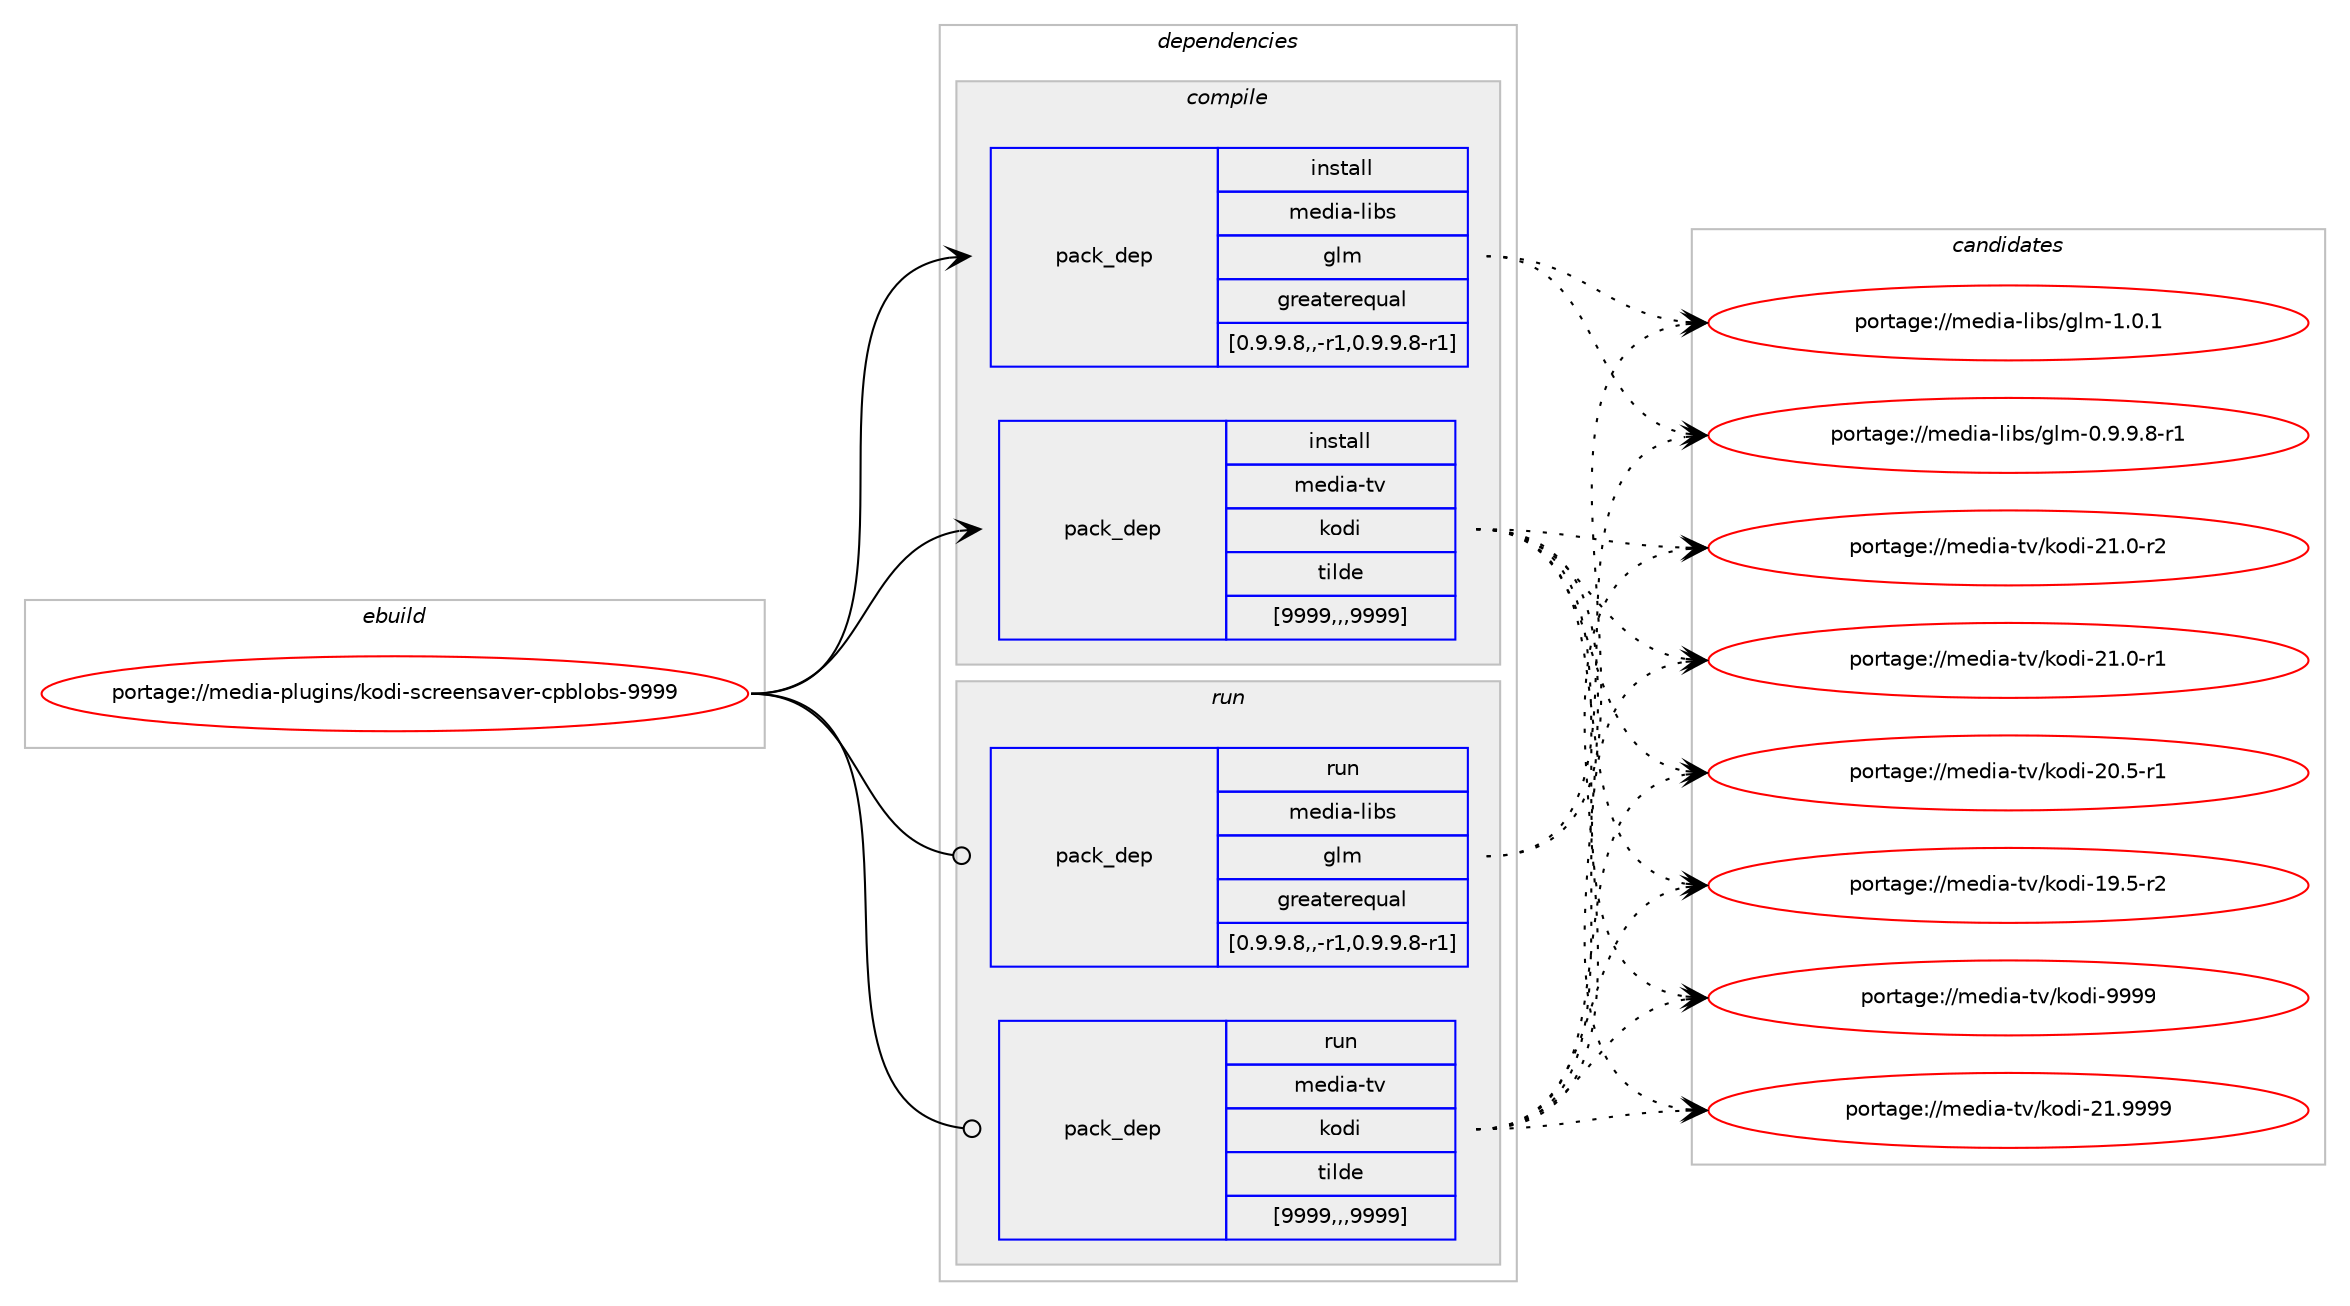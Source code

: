 digraph prolog {

# *************
# Graph options
# *************

newrank=true;
concentrate=true;
compound=true;
graph [rankdir=LR,fontname=Helvetica,fontsize=10,ranksep=1.5];#, ranksep=2.5, nodesep=0.2];
edge  [arrowhead=vee];
node  [fontname=Helvetica,fontsize=10];

# **********
# The ebuild
# **********

subgraph cluster_leftcol {
color=gray;
label=<<i>ebuild</i>>;
id [label="portage://media-plugins/kodi-screensaver-cpblobs-9999", color=red, width=4, href="../media-plugins/kodi-screensaver-cpblobs-9999.svg"];
}

# ****************
# The dependencies
# ****************

subgraph cluster_midcol {
color=gray;
label=<<i>dependencies</i>>;
subgraph cluster_compile {
fillcolor="#eeeeee";
style=filled;
label=<<i>compile</i>>;
subgraph pack227942 {
dependency308690 [label=<<TABLE BORDER="0" CELLBORDER="1" CELLSPACING="0" CELLPADDING="4" WIDTH="220"><TR><TD ROWSPAN="6" CELLPADDING="30">pack_dep</TD></TR><TR><TD WIDTH="110">install</TD></TR><TR><TD>media-libs</TD></TR><TR><TD>glm</TD></TR><TR><TD>greaterequal</TD></TR><TR><TD>[0.9.9.8,,-r1,0.9.9.8-r1]</TD></TR></TABLE>>, shape=none, color=blue];
}
id:e -> dependency308690:w [weight=20,style="solid",arrowhead="vee"];
subgraph pack227943 {
dependency308691 [label=<<TABLE BORDER="0" CELLBORDER="1" CELLSPACING="0" CELLPADDING="4" WIDTH="220"><TR><TD ROWSPAN="6" CELLPADDING="30">pack_dep</TD></TR><TR><TD WIDTH="110">install</TD></TR><TR><TD>media-tv</TD></TR><TR><TD>kodi</TD></TR><TR><TD>tilde</TD></TR><TR><TD>[9999,,,9999]</TD></TR></TABLE>>, shape=none, color=blue];
}
id:e -> dependency308691:w [weight=20,style="solid",arrowhead="vee"];
}
subgraph cluster_compileandrun {
fillcolor="#eeeeee";
style=filled;
label=<<i>compile and run</i>>;
}
subgraph cluster_run {
fillcolor="#eeeeee";
style=filled;
label=<<i>run</i>>;
subgraph pack227944 {
dependency308692 [label=<<TABLE BORDER="0" CELLBORDER="1" CELLSPACING="0" CELLPADDING="4" WIDTH="220"><TR><TD ROWSPAN="6" CELLPADDING="30">pack_dep</TD></TR><TR><TD WIDTH="110">run</TD></TR><TR><TD>media-libs</TD></TR><TR><TD>glm</TD></TR><TR><TD>greaterequal</TD></TR><TR><TD>[0.9.9.8,,-r1,0.9.9.8-r1]</TD></TR></TABLE>>, shape=none, color=blue];
}
id:e -> dependency308692:w [weight=20,style="solid",arrowhead="odot"];
subgraph pack227945 {
dependency308693 [label=<<TABLE BORDER="0" CELLBORDER="1" CELLSPACING="0" CELLPADDING="4" WIDTH="220"><TR><TD ROWSPAN="6" CELLPADDING="30">pack_dep</TD></TR><TR><TD WIDTH="110">run</TD></TR><TR><TD>media-tv</TD></TR><TR><TD>kodi</TD></TR><TR><TD>tilde</TD></TR><TR><TD>[9999,,,9999]</TD></TR></TABLE>>, shape=none, color=blue];
}
id:e -> dependency308693:w [weight=20,style="solid",arrowhead="odot"];
}
}

# **************
# The candidates
# **************

subgraph cluster_choices {
rank=same;
color=gray;
label=<<i>candidates</i>>;

subgraph choice227942 {
color=black;
nodesep=1;
choice10910110010597451081059811547103108109454946484649 [label="portage://media-libs/glm-1.0.1", color=red, width=4,href="../media-libs/glm-1.0.1.svg"];
choice1091011001059745108105981154710310810945484657465746564511449 [label="portage://media-libs/glm-0.9.9.8-r1", color=red, width=4,href="../media-libs/glm-0.9.9.8-r1.svg"];
dependency308690:e -> choice10910110010597451081059811547103108109454946484649:w [style=dotted,weight="100"];
dependency308690:e -> choice1091011001059745108105981154710310810945484657465746564511449:w [style=dotted,weight="100"];
}
subgraph choice227943 {
color=black;
nodesep=1;
choice1091011001059745116118471071111001054557575757 [label="portage://media-tv/kodi-9999", color=red, width=4,href="../media-tv/kodi-9999.svg"];
choice1091011001059745116118471071111001054550494657575757 [label="portage://media-tv/kodi-21.9999", color=red, width=4,href="../media-tv/kodi-21.9999.svg"];
choice10910110010597451161184710711110010545504946484511450 [label="portage://media-tv/kodi-21.0-r2", color=red, width=4,href="../media-tv/kodi-21.0-r2.svg"];
choice10910110010597451161184710711110010545504946484511449 [label="portage://media-tv/kodi-21.0-r1", color=red, width=4,href="../media-tv/kodi-21.0-r1.svg"];
choice10910110010597451161184710711110010545504846534511449 [label="portage://media-tv/kodi-20.5-r1", color=red, width=4,href="../media-tv/kodi-20.5-r1.svg"];
choice10910110010597451161184710711110010545495746534511450 [label="portage://media-tv/kodi-19.5-r2", color=red, width=4,href="../media-tv/kodi-19.5-r2.svg"];
dependency308691:e -> choice1091011001059745116118471071111001054557575757:w [style=dotted,weight="100"];
dependency308691:e -> choice1091011001059745116118471071111001054550494657575757:w [style=dotted,weight="100"];
dependency308691:e -> choice10910110010597451161184710711110010545504946484511450:w [style=dotted,weight="100"];
dependency308691:e -> choice10910110010597451161184710711110010545504946484511449:w [style=dotted,weight="100"];
dependency308691:e -> choice10910110010597451161184710711110010545504846534511449:w [style=dotted,weight="100"];
dependency308691:e -> choice10910110010597451161184710711110010545495746534511450:w [style=dotted,weight="100"];
}
subgraph choice227944 {
color=black;
nodesep=1;
choice10910110010597451081059811547103108109454946484649 [label="portage://media-libs/glm-1.0.1", color=red, width=4,href="../media-libs/glm-1.0.1.svg"];
choice1091011001059745108105981154710310810945484657465746564511449 [label="portage://media-libs/glm-0.9.9.8-r1", color=red, width=4,href="../media-libs/glm-0.9.9.8-r1.svg"];
dependency308692:e -> choice10910110010597451081059811547103108109454946484649:w [style=dotted,weight="100"];
dependency308692:e -> choice1091011001059745108105981154710310810945484657465746564511449:w [style=dotted,weight="100"];
}
subgraph choice227945 {
color=black;
nodesep=1;
choice1091011001059745116118471071111001054557575757 [label="portage://media-tv/kodi-9999", color=red, width=4,href="../media-tv/kodi-9999.svg"];
choice1091011001059745116118471071111001054550494657575757 [label="portage://media-tv/kodi-21.9999", color=red, width=4,href="../media-tv/kodi-21.9999.svg"];
choice10910110010597451161184710711110010545504946484511450 [label="portage://media-tv/kodi-21.0-r2", color=red, width=4,href="../media-tv/kodi-21.0-r2.svg"];
choice10910110010597451161184710711110010545504946484511449 [label="portage://media-tv/kodi-21.0-r1", color=red, width=4,href="../media-tv/kodi-21.0-r1.svg"];
choice10910110010597451161184710711110010545504846534511449 [label="portage://media-tv/kodi-20.5-r1", color=red, width=4,href="../media-tv/kodi-20.5-r1.svg"];
choice10910110010597451161184710711110010545495746534511450 [label="portage://media-tv/kodi-19.5-r2", color=red, width=4,href="../media-tv/kodi-19.5-r2.svg"];
dependency308693:e -> choice1091011001059745116118471071111001054557575757:w [style=dotted,weight="100"];
dependency308693:e -> choice1091011001059745116118471071111001054550494657575757:w [style=dotted,weight="100"];
dependency308693:e -> choice10910110010597451161184710711110010545504946484511450:w [style=dotted,weight="100"];
dependency308693:e -> choice10910110010597451161184710711110010545504946484511449:w [style=dotted,weight="100"];
dependency308693:e -> choice10910110010597451161184710711110010545504846534511449:w [style=dotted,weight="100"];
dependency308693:e -> choice10910110010597451161184710711110010545495746534511450:w [style=dotted,weight="100"];
}
}

}
